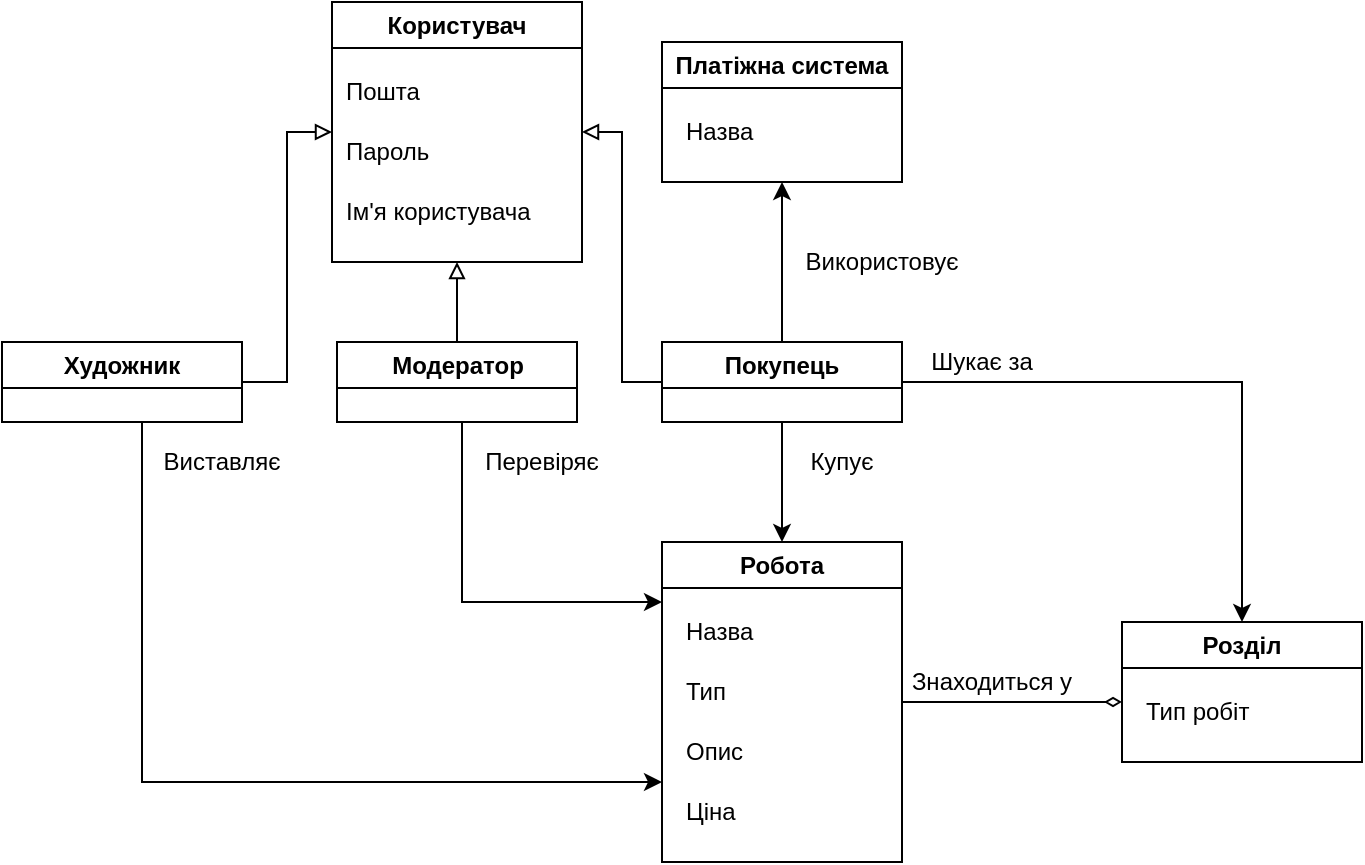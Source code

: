 <mxfile version="20.5.3" type="device"><diagram id="SoLddoXuhp9_HnauZEaO" name="Страница 1"><mxGraphModel dx="997" dy="571" grid="1" gridSize="10" guides="1" tooltips="1" connect="1" arrows="1" fold="1" page="1" pageScale="1" pageWidth="827" pageHeight="1169" math="0" shadow="0"><root><mxCell id="0"/><mxCell id="1" parent="0"/><mxCell id="kbwNjp8Gz0LEqpYNuc0o-5" value="Користувач" style="swimlane;whiteSpace=wrap;html=1;" parent="1" vertex="1"><mxGeometry x="225" y="30" width="125" height="130" as="geometry"/></mxCell><mxCell id="kbwNjp8Gz0LEqpYNuc0o-14" value="Пошта" style="text;html=1;align=left;verticalAlign=middle;resizable=0;points=[];autosize=1;strokeColor=none;fillColor=none;" parent="kbwNjp8Gz0LEqpYNuc0o-5" vertex="1"><mxGeometry x="5" y="30" width="60" height="30" as="geometry"/></mxCell><mxCell id="kbwNjp8Gz0LEqpYNuc0o-21" value="Пароль" style="text;html=1;align=left;verticalAlign=middle;resizable=0;points=[];autosize=1;strokeColor=none;fillColor=none;" parent="kbwNjp8Gz0LEqpYNuc0o-5" vertex="1"><mxGeometry x="5" y="60" width="70" height="30" as="geometry"/></mxCell><mxCell id="Nl5_7-mEH0emEOGKWz-0-1" value="Ім'я користувача" style="text;html=1;align=left;verticalAlign=middle;resizable=0;points=[];autosize=1;strokeColor=none;fillColor=none;" parent="kbwNjp8Gz0LEqpYNuc0o-5" vertex="1"><mxGeometry x="5" y="90" width="120" height="30" as="geometry"/></mxCell><mxCell id="YYyw7YG9HZvEFH-teChJ-1" style="edgeStyle=orthogonalEdgeStyle;rounded=0;orthogonalLoop=1;jettySize=auto;html=1;endArrow=diamondThin;endFill=0;" edge="1" parent="1" source="kbwNjp8Gz0LEqpYNuc0o-10"><mxGeometry relative="1" as="geometry"><mxPoint x="620" y="380" as="targetPoint"/></mxGeometry></mxCell><mxCell id="kbwNjp8Gz0LEqpYNuc0o-10" value="Робота" style="swimlane;whiteSpace=wrap;html=1;" parent="1" vertex="1"><mxGeometry x="390" y="300" width="120" height="160" as="geometry"/></mxCell><mxCell id="kbwNjp8Gz0LEqpYNuc0o-27" value="Назва" style="text;html=1;align=left;verticalAlign=middle;resizable=0;points=[];autosize=1;strokeColor=none;fillColor=none;" parent="kbwNjp8Gz0LEqpYNuc0o-10" vertex="1"><mxGeometry x="10" y="30" width="60" height="30" as="geometry"/></mxCell><mxCell id="kbwNjp8Gz0LEqpYNuc0o-28" value="Тип" style="text;html=1;align=left;verticalAlign=middle;resizable=0;points=[];autosize=1;strokeColor=none;fillColor=none;" parent="kbwNjp8Gz0LEqpYNuc0o-10" vertex="1"><mxGeometry x="10" y="60" width="40" height="30" as="geometry"/></mxCell><mxCell id="kbwNjp8Gz0LEqpYNuc0o-30" value="Опис" style="text;html=1;align=left;verticalAlign=middle;resizable=0;points=[];autosize=1;strokeColor=none;fillColor=none;" parent="kbwNjp8Gz0LEqpYNuc0o-10" vertex="1"><mxGeometry x="10" y="90" width="50" height="30" as="geometry"/></mxCell><mxCell id="kbwNjp8Gz0LEqpYNuc0o-31" value="Ціна" style="text;html=1;align=left;verticalAlign=middle;resizable=0;points=[];autosize=1;strokeColor=none;fillColor=none;" parent="kbwNjp8Gz0LEqpYNuc0o-10" vertex="1"><mxGeometry x="10" y="120" width="50" height="30" as="geometry"/></mxCell><mxCell id="kbwNjp8Gz0LEqpYNuc0o-45" style="edgeStyle=orthogonalEdgeStyle;rounded=0;orthogonalLoop=1;jettySize=auto;html=1;entryX=0.5;entryY=1;entryDx=0;entryDy=0;endArrow=block;endFill=0;" parent="1" source="kbwNjp8Gz0LEqpYNuc0o-11" target="kbwNjp8Gz0LEqpYNuc0o-5" edge="1"><mxGeometry relative="1" as="geometry"/></mxCell><mxCell id="kbwNjp8Gz0LEqpYNuc0o-55" style="edgeStyle=orthogonalEdgeStyle;rounded=0;orthogonalLoop=1;jettySize=auto;html=1;" parent="1" source="kbwNjp8Gz0LEqpYNuc0o-11" edge="1"><mxGeometry relative="1" as="geometry"><mxPoint x="390" y="330" as="targetPoint"/><Array as="points"><mxPoint x="290" y="330"/></Array></mxGeometry></mxCell><mxCell id="kbwNjp8Gz0LEqpYNuc0o-11" value="Модератор" style="swimlane;whiteSpace=wrap;html=1;" parent="1" vertex="1"><mxGeometry x="227.5" y="200" width="120" height="40" as="geometry"/></mxCell><mxCell id="kbwNjp8Gz0LEqpYNuc0o-12" value="Платіжна система" style="swimlane;whiteSpace=wrap;html=1;" parent="1" vertex="1"><mxGeometry x="390" y="50" width="120" height="70" as="geometry"><mxRectangle x="480" y="50" width="150" height="30" as="alternateBounds"/></mxGeometry></mxCell><mxCell id="kbwNjp8Gz0LEqpYNuc0o-23" value="Назва" style="text;html=1;align=left;verticalAlign=middle;resizable=0;points=[];autosize=1;strokeColor=none;fillColor=none;" parent="kbwNjp8Gz0LEqpYNuc0o-12" vertex="1"><mxGeometry x="10" y="30" width="60" height="30" as="geometry"/></mxCell><mxCell id="kbwNjp8Gz0LEqpYNuc0o-13" value="Розділ" style="swimlane;whiteSpace=wrap;html=1;" parent="1" vertex="1"><mxGeometry x="620" y="340" width="120" height="70" as="geometry"/></mxCell><mxCell id="kbwNjp8Gz0LEqpYNuc0o-33" value="Тип робіт" style="text;html=1;align=left;verticalAlign=middle;resizable=0;points=[];autosize=1;strokeColor=none;fillColor=none;" parent="kbwNjp8Gz0LEqpYNuc0o-13" vertex="1"><mxGeometry x="10" y="30" width="80" height="30" as="geometry"/></mxCell><mxCell id="kbwNjp8Gz0LEqpYNuc0o-46" style="edgeStyle=orthogonalEdgeStyle;rounded=0;orthogonalLoop=1;jettySize=auto;html=1;entryX=0;entryY=0.5;entryDx=0;entryDy=0;endArrow=block;endFill=0;" parent="1" source="kbwNjp8Gz0LEqpYNuc0o-35" target="kbwNjp8Gz0LEqpYNuc0o-5" edge="1"><mxGeometry relative="1" as="geometry"/></mxCell><mxCell id="kbwNjp8Gz0LEqpYNuc0o-56" style="edgeStyle=orthogonalEdgeStyle;rounded=0;orthogonalLoop=1;jettySize=auto;html=1;entryX=0;entryY=0.75;entryDx=0;entryDy=0;" parent="1" source="kbwNjp8Gz0LEqpYNuc0o-35" target="kbwNjp8Gz0LEqpYNuc0o-10" edge="1"><mxGeometry relative="1" as="geometry"><Array as="points"><mxPoint x="130" y="420"/></Array></mxGeometry></mxCell><mxCell id="kbwNjp8Gz0LEqpYNuc0o-35" value="Художник" style="swimlane;whiteSpace=wrap;html=1;" parent="1" vertex="1"><mxGeometry x="60" y="200" width="120" height="40" as="geometry"/></mxCell><mxCell id="kbwNjp8Gz0LEqpYNuc0o-42" style="edgeStyle=orthogonalEdgeStyle;rounded=0;orthogonalLoop=1;jettySize=auto;html=1;entryX=0.5;entryY=0;entryDx=0;entryDy=0;" parent="1" source="kbwNjp8Gz0LEqpYNuc0o-38" target="kbwNjp8Gz0LEqpYNuc0o-13" edge="1"><mxGeometry relative="1" as="geometry"/></mxCell><mxCell id="kbwNjp8Gz0LEqpYNuc0o-47" style="edgeStyle=orthogonalEdgeStyle;rounded=0;orthogonalLoop=1;jettySize=auto;html=1;entryX=1;entryY=0.5;entryDx=0;entryDy=0;endArrow=block;endFill=0;" parent="1" source="kbwNjp8Gz0LEqpYNuc0o-38" target="kbwNjp8Gz0LEqpYNuc0o-5" edge="1"><mxGeometry relative="1" as="geometry"/></mxCell><mxCell id="kbwNjp8Gz0LEqpYNuc0o-49" style="edgeStyle=orthogonalEdgeStyle;rounded=0;orthogonalLoop=1;jettySize=auto;html=1;entryX=0.5;entryY=1;entryDx=0;entryDy=0;" parent="1" source="kbwNjp8Gz0LEqpYNuc0o-38" target="kbwNjp8Gz0LEqpYNuc0o-12" edge="1"><mxGeometry relative="1" as="geometry"/></mxCell><mxCell id="kbwNjp8Gz0LEqpYNuc0o-52" style="edgeStyle=orthogonalEdgeStyle;rounded=0;orthogonalLoop=1;jettySize=auto;html=1;entryX=0.5;entryY=0;entryDx=0;entryDy=0;" parent="1" source="kbwNjp8Gz0LEqpYNuc0o-38" target="kbwNjp8Gz0LEqpYNuc0o-10" edge="1"><mxGeometry relative="1" as="geometry"/></mxCell><mxCell id="kbwNjp8Gz0LEqpYNuc0o-38" value="Покупець" style="swimlane;whiteSpace=wrap;html=1;" parent="1" vertex="1"><mxGeometry x="390" y="200" width="120" height="40" as="geometry"/></mxCell><mxCell id="kbwNjp8Gz0LEqpYNuc0o-43" value="Використовує" style="text;html=1;strokeColor=none;fillColor=none;align=center;verticalAlign=middle;whiteSpace=wrap;rounded=0;" parent="1" vertex="1"><mxGeometry x="470" y="150" width="60" height="20" as="geometry"/></mxCell><mxCell id="kbwNjp8Gz0LEqpYNuc0o-44" value="Шукає за" style="text;html=1;strokeColor=none;fillColor=none;align=center;verticalAlign=middle;whiteSpace=wrap;rounded=0;" parent="1" vertex="1"><mxGeometry x="520" y="200" width="60" height="20" as="geometry"/></mxCell><mxCell id="kbwNjp8Gz0LEqpYNuc0o-53" value="Купує" style="text;html=1;strokeColor=none;fillColor=none;align=center;verticalAlign=middle;whiteSpace=wrap;rounded=0;" parent="1" vertex="1"><mxGeometry x="450" y="250" width="60" height="20" as="geometry"/></mxCell><mxCell id="kbwNjp8Gz0LEqpYNuc0o-57" value="Виставляє" style="text;html=1;strokeColor=none;fillColor=none;align=center;verticalAlign=middle;whiteSpace=wrap;rounded=0;" parent="1" vertex="1"><mxGeometry x="140" y="250" width="60" height="20" as="geometry"/></mxCell><mxCell id="kbwNjp8Gz0LEqpYNuc0o-58" value="Перевіряє" style="text;html=1;strokeColor=none;fillColor=none;align=center;verticalAlign=middle;whiteSpace=wrap;rounded=0;" parent="1" vertex="1"><mxGeometry x="300" y="250" width="60" height="20" as="geometry"/></mxCell><mxCell id="kbwNjp8Gz0LEqpYNuc0o-61" value="Знаходиться у" style="text;html=1;strokeColor=none;fillColor=none;align=center;verticalAlign=middle;whiteSpace=wrap;rounded=0;" parent="1" vertex="1"><mxGeometry x="510" y="360" width="90" height="20" as="geometry"/></mxCell></root></mxGraphModel></diagram></mxfile>
